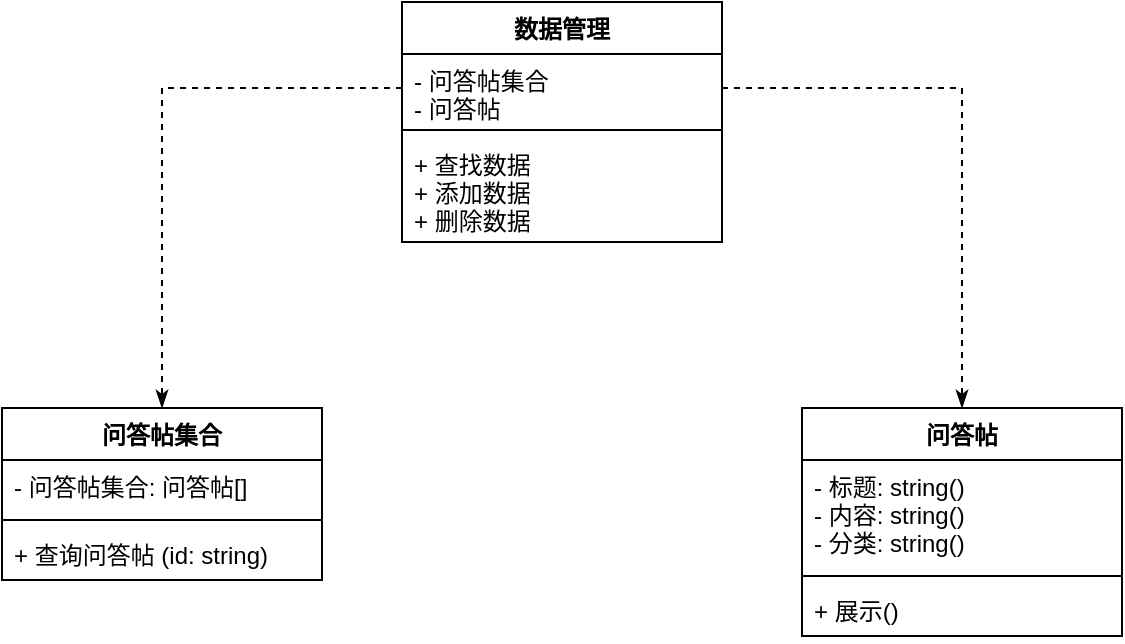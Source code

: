 <mxfile version="17.5.0" type="device"><diagram id="aJZ48-EJnCtW_cs7yuia" name="Page-1"><mxGraphModel dx="808" dy="605" grid="1" gridSize="10" guides="1" tooltips="1" connect="1" arrows="1" fold="1" page="1" pageScale="1" pageWidth="827" pageHeight="1169" math="0" shadow="0"><root><mxCell id="0"/><mxCell id="1" parent="0"/><mxCell id="CaElmXQIMLIxlKcoa8TK-1" value="数据管理" style="swimlane;fontStyle=1;align=center;verticalAlign=top;childLayout=stackLayout;horizontal=1;startSize=26;horizontalStack=0;resizeParent=1;resizeParentMax=0;resizeLast=0;collapsible=1;marginBottom=0;" parent="1" vertex="1"><mxGeometry x="360" y="77" width="160" height="120" as="geometry"><mxRectangle x="330" y="240" width="60" height="26" as="alternateBounds"/></mxGeometry></mxCell><mxCell id="CaElmXQIMLIxlKcoa8TK-2" value="- 问答帖集合&#10;- 问答帖" style="text;strokeColor=none;fillColor=none;align=left;verticalAlign=top;spacingLeft=4;spacingRight=4;overflow=hidden;rotatable=0;points=[[0,0.5],[1,0.5]];portConstraint=eastwest;" parent="CaElmXQIMLIxlKcoa8TK-1" vertex="1"><mxGeometry y="26" width="160" height="34" as="geometry"/></mxCell><mxCell id="CaElmXQIMLIxlKcoa8TK-3" value="" style="line;strokeWidth=1;fillColor=none;align=left;verticalAlign=middle;spacingTop=-1;spacingLeft=3;spacingRight=3;rotatable=0;labelPosition=right;points=[];portConstraint=eastwest;" parent="CaElmXQIMLIxlKcoa8TK-1" vertex="1"><mxGeometry y="60" width="160" height="8" as="geometry"/></mxCell><mxCell id="CaElmXQIMLIxlKcoa8TK-4" value="+ 查找数据&#10;+ 添加数据&#10;+ 删除数据" style="text;strokeColor=none;fillColor=none;align=left;verticalAlign=top;spacingLeft=4;spacingRight=4;overflow=hidden;rotatable=0;points=[[0,0.5],[1,0.5]];portConstraint=eastwest;" parent="CaElmXQIMLIxlKcoa8TK-1" vertex="1"><mxGeometry y="68" width="160" height="52" as="geometry"/></mxCell><mxCell id="CaElmXQIMLIxlKcoa8TK-5" value="问答帖" style="swimlane;fontStyle=1;align=center;verticalAlign=top;childLayout=stackLayout;horizontal=1;startSize=26;horizontalStack=0;resizeParent=1;resizeParentMax=0;resizeLast=0;collapsible=1;marginBottom=0;" parent="1" vertex="1"><mxGeometry x="560" y="280" width="160" height="114" as="geometry"/></mxCell><mxCell id="CaElmXQIMLIxlKcoa8TK-6" value="- 标题: string()&#10;- 内容: string()&#10;- 分类: string()" style="text;strokeColor=none;fillColor=none;align=left;verticalAlign=top;spacingLeft=4;spacingRight=4;overflow=hidden;rotatable=0;points=[[0,0.5],[1,0.5]];portConstraint=eastwest;" parent="CaElmXQIMLIxlKcoa8TK-5" vertex="1"><mxGeometry y="26" width="160" height="54" as="geometry"/></mxCell><mxCell id="CaElmXQIMLIxlKcoa8TK-7" value="" style="line;strokeWidth=1;fillColor=none;align=left;verticalAlign=middle;spacingTop=-1;spacingLeft=3;spacingRight=3;rotatable=0;labelPosition=right;points=[];portConstraint=eastwest;" parent="CaElmXQIMLIxlKcoa8TK-5" vertex="1"><mxGeometry y="80" width="160" height="8" as="geometry"/></mxCell><mxCell id="CaElmXQIMLIxlKcoa8TK-8" value="+ 展示()" style="text;strokeColor=none;fillColor=none;align=left;verticalAlign=top;spacingLeft=4;spacingRight=4;overflow=hidden;rotatable=0;points=[[0,0.5],[1,0.5]];portConstraint=eastwest;" parent="CaElmXQIMLIxlKcoa8TK-5" vertex="1"><mxGeometry y="88" width="160" height="26" as="geometry"/></mxCell><mxCell id="CaElmXQIMLIxlKcoa8TK-9" value="问答帖集合" style="swimlane;fontStyle=1;align=center;verticalAlign=top;childLayout=stackLayout;horizontal=1;startSize=26;horizontalStack=0;resizeParent=1;resizeParentMax=0;resizeLast=0;collapsible=1;marginBottom=0;" parent="1" vertex="1"><mxGeometry x="160" y="280" width="160" height="86" as="geometry"/></mxCell><mxCell id="CaElmXQIMLIxlKcoa8TK-10" value="- 问答帖集合: 问答帖[]" style="text;strokeColor=none;fillColor=none;align=left;verticalAlign=top;spacingLeft=4;spacingRight=4;overflow=hidden;rotatable=0;points=[[0,0.5],[1,0.5]];portConstraint=eastwest;" parent="CaElmXQIMLIxlKcoa8TK-9" vertex="1"><mxGeometry y="26" width="160" height="26" as="geometry"/></mxCell><mxCell id="CaElmXQIMLIxlKcoa8TK-11" value="" style="line;strokeWidth=1;fillColor=none;align=left;verticalAlign=middle;spacingTop=-1;spacingLeft=3;spacingRight=3;rotatable=0;labelPosition=right;points=[];portConstraint=eastwest;" parent="CaElmXQIMLIxlKcoa8TK-9" vertex="1"><mxGeometry y="52" width="160" height="8" as="geometry"/></mxCell><mxCell id="CaElmXQIMLIxlKcoa8TK-12" value="+ 查询问答帖 (id: string)" style="text;strokeColor=none;fillColor=none;align=left;verticalAlign=top;spacingLeft=4;spacingRight=4;overflow=hidden;rotatable=0;points=[[0,0.5],[1,0.5]];portConstraint=eastwest;" parent="CaElmXQIMLIxlKcoa8TK-9" vertex="1"><mxGeometry y="60" width="160" height="26" as="geometry"/></mxCell><mxCell id="CaElmXQIMLIxlKcoa8TK-13" value="" style="endArrow=classicThin;html=1;rounded=0;dashed=1;endFill=1;entryX=0.5;entryY=0;entryDx=0;entryDy=0;exitX=0;exitY=0.5;exitDx=0;exitDy=0;" parent="1" source="CaElmXQIMLIxlKcoa8TK-2" target="CaElmXQIMLIxlKcoa8TK-9" edge="1"><mxGeometry width="50" height="50" relative="1" as="geometry"><mxPoint x="350" y="130" as="sourcePoint"/><mxPoint x="440" y="260" as="targetPoint"/><Array as="points"><mxPoint x="240" y="120"/></Array></mxGeometry></mxCell><mxCell id="xXFULKz4oCByoQiCLOyd-1" value="" style="endArrow=classicThin;html=1;rounded=0;dashed=1;endFill=1;entryX=0.5;entryY=0;entryDx=0;entryDy=0;exitX=1;exitY=0.5;exitDx=0;exitDy=0;" edge="1" parent="1" source="CaElmXQIMLIxlKcoa8TK-2" target="CaElmXQIMLIxlKcoa8TK-5"><mxGeometry width="50" height="50" relative="1" as="geometry"><mxPoint x="370" y="130" as="sourcePoint"/><mxPoint x="250" y="290" as="targetPoint"/><Array as="points"><mxPoint x="640" y="120"/></Array></mxGeometry></mxCell></root></mxGraphModel></diagram></mxfile>